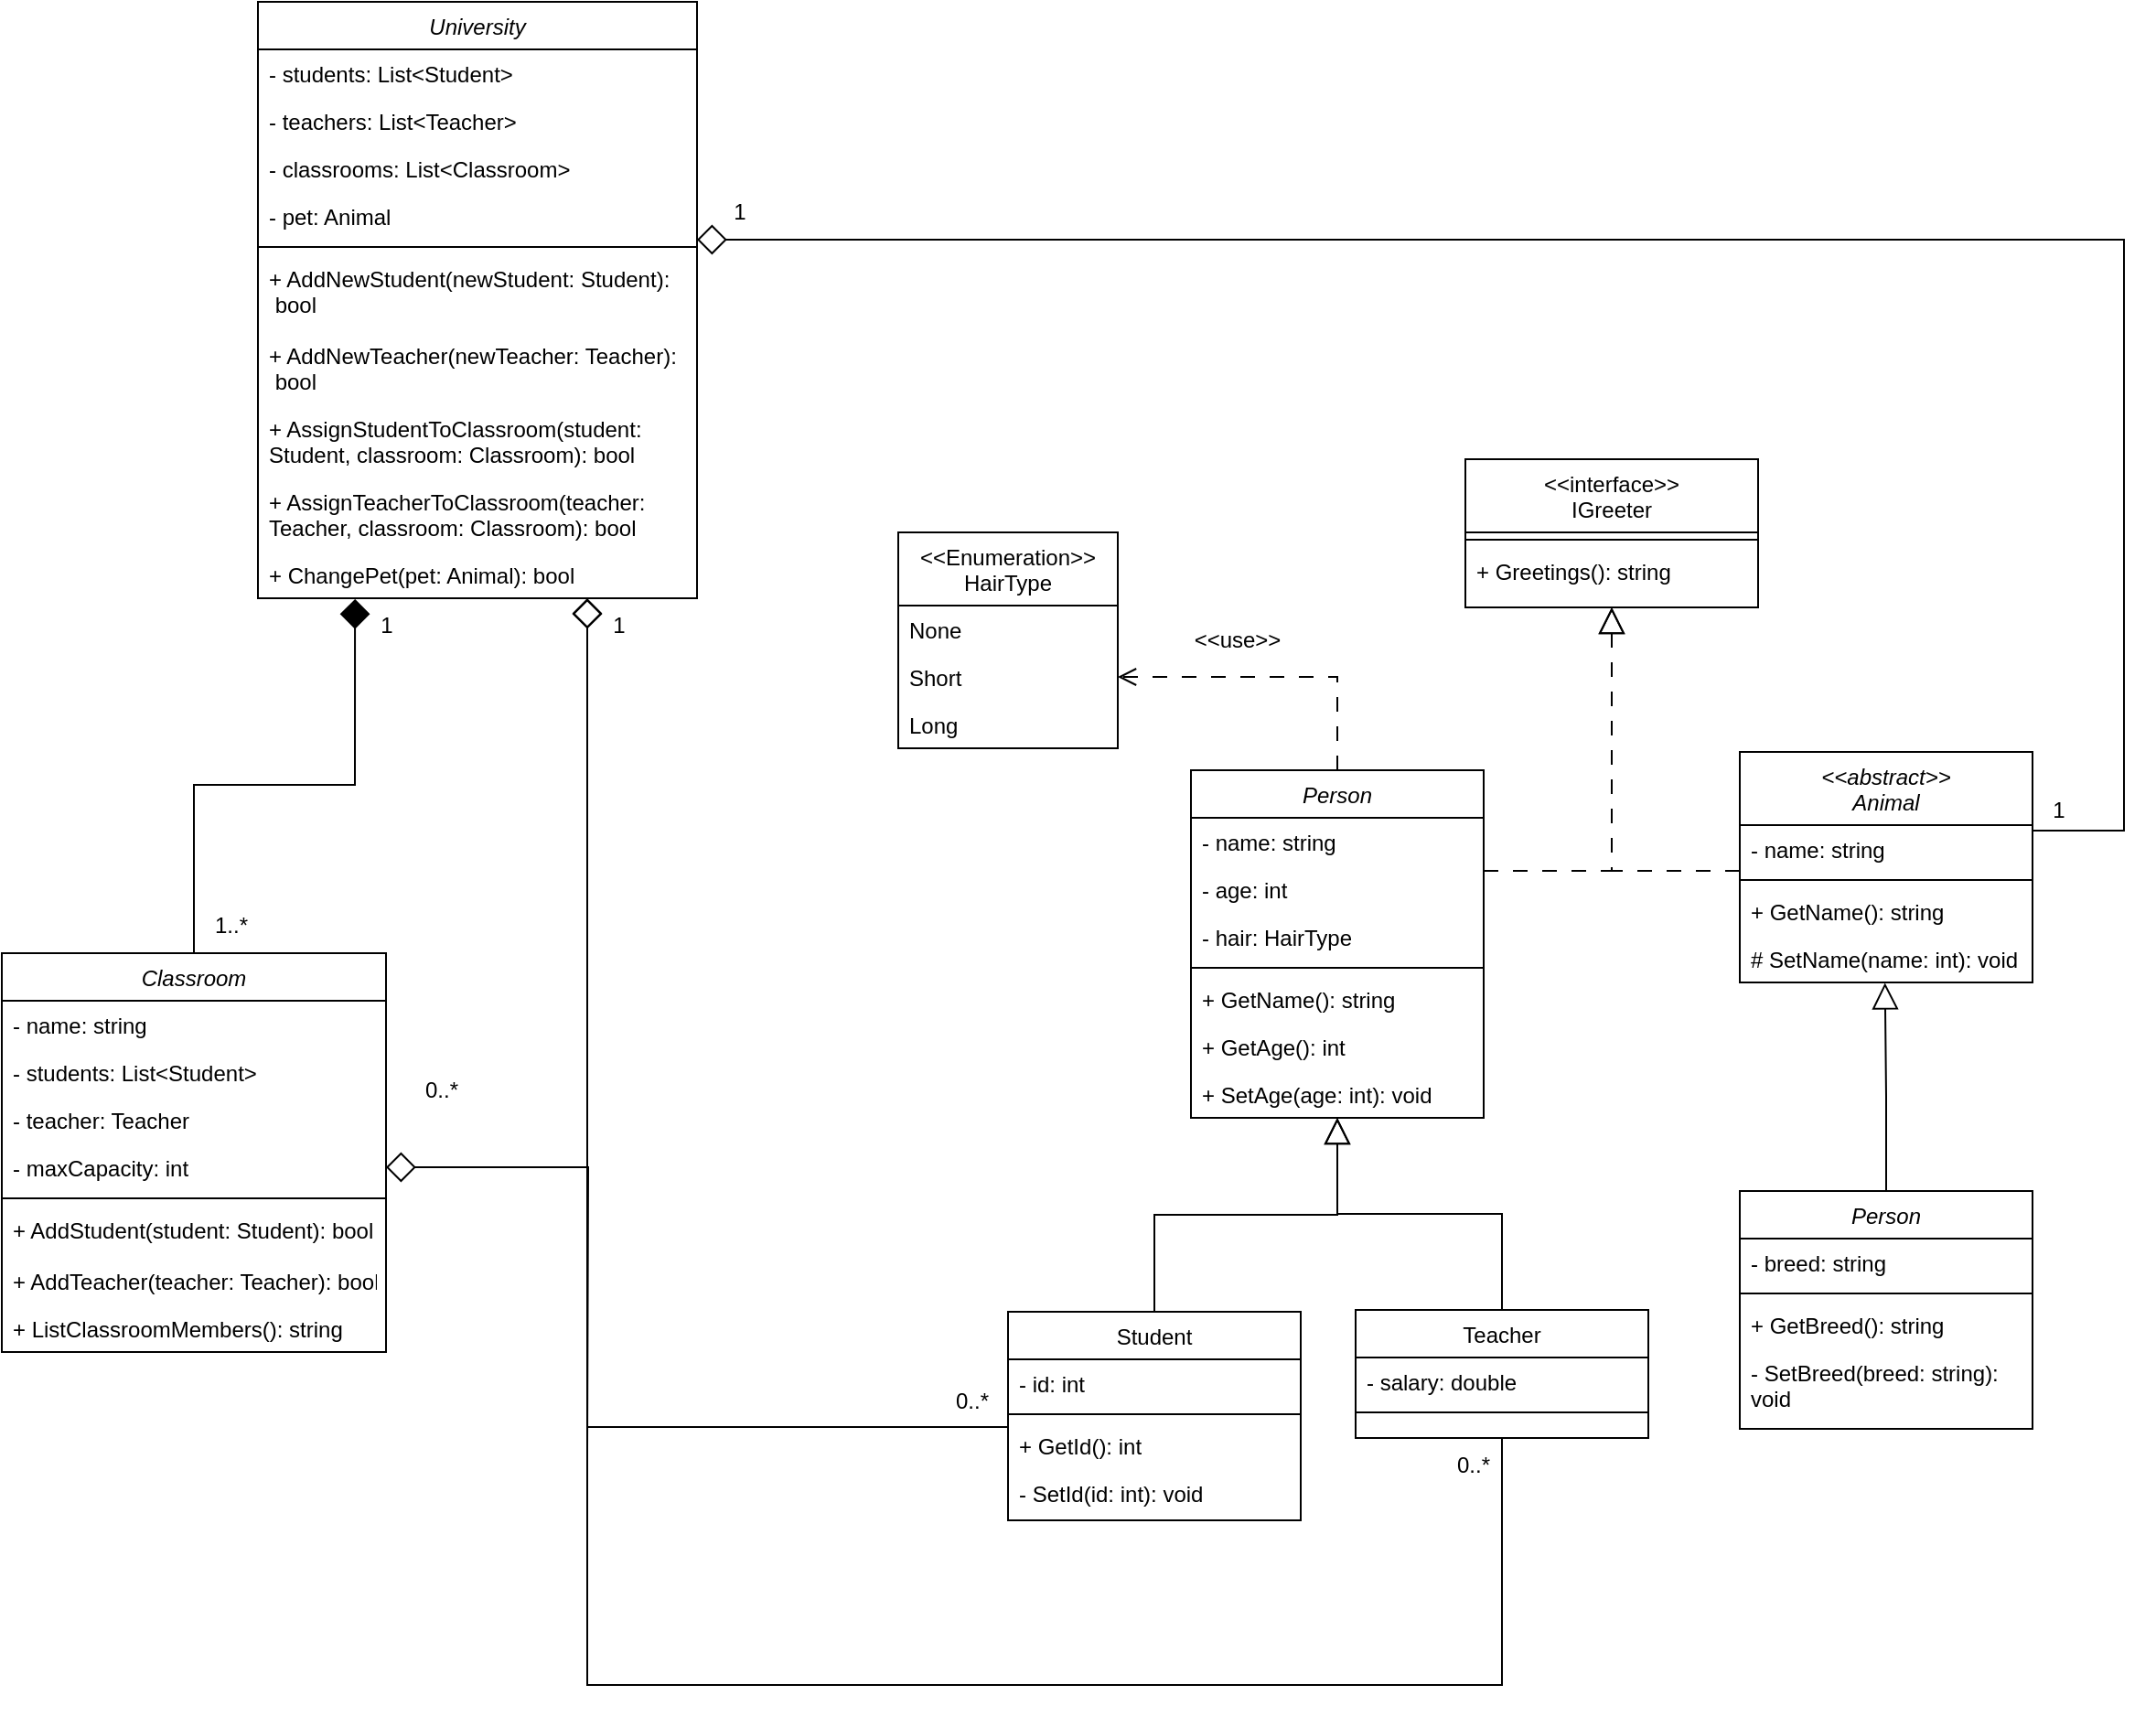 <mxfile version="24.7.16">
  <diagram id="C5RBs43oDa-KdzZeNtuy" name="Page-1">
    <mxGraphModel dx="2474" dy="2099" grid="1" gridSize="10" guides="1" tooltips="1" connect="1" arrows="1" fold="1" page="1" pageScale="1" pageWidth="827" pageHeight="1169" math="0" shadow="0">
      <root>
        <mxCell id="WIyWlLk6GJQsqaUBKTNV-0" />
        <mxCell id="WIyWlLk6GJQsqaUBKTNV-1" parent="WIyWlLk6GJQsqaUBKTNV-0" />
        <mxCell id="NngjzGDdgo0p5zNsiOsF-28" style="edgeStyle=orthogonalEdgeStyle;rounded=0;orthogonalLoop=1;jettySize=auto;html=1;endArrow=open;endFill=0;dashed=1;dashPattern=8 8;endSize=8;" parent="WIyWlLk6GJQsqaUBKTNV-1" source="zkfFHV4jXpPFQw0GAbJ--0" target="NngjzGDdgo0p5zNsiOsF-25" edge="1">
          <mxGeometry relative="1" as="geometry" />
        </mxCell>
        <mxCell id="zkfFHV4jXpPFQw0GAbJ--0" value="Person" style="swimlane;fontStyle=2;align=center;verticalAlign=top;childLayout=stackLayout;horizontal=1;startSize=26;horizontalStack=0;resizeParent=1;resizeLast=0;collapsible=1;marginBottom=0;rounded=0;shadow=0;strokeWidth=1;" parent="WIyWlLk6GJQsqaUBKTNV-1" vertex="1">
          <mxGeometry x="270" y="230" width="160" height="190" as="geometry">
            <mxRectangle x="230" y="140" width="160" height="26" as="alternateBounds" />
          </mxGeometry>
        </mxCell>
        <mxCell id="zkfFHV4jXpPFQw0GAbJ--1" value="- name: string" style="text;align=left;verticalAlign=top;spacingLeft=4;spacingRight=4;overflow=hidden;rotatable=0;points=[[0,0.5],[1,0.5]];portConstraint=eastwest;" parent="zkfFHV4jXpPFQw0GAbJ--0" vertex="1">
          <mxGeometry y="26" width="160" height="26" as="geometry" />
        </mxCell>
        <mxCell id="zkfFHV4jXpPFQw0GAbJ--2" value="- age: int" style="text;align=left;verticalAlign=top;spacingLeft=4;spacingRight=4;overflow=hidden;rotatable=0;points=[[0,0.5],[1,0.5]];portConstraint=eastwest;rounded=0;shadow=0;html=0;" parent="zkfFHV4jXpPFQw0GAbJ--0" vertex="1">
          <mxGeometry y="52" width="160" height="26" as="geometry" />
        </mxCell>
        <mxCell id="zkfFHV4jXpPFQw0GAbJ--3" value="- hair: HairType" style="text;align=left;verticalAlign=top;spacingLeft=4;spacingRight=4;overflow=hidden;rotatable=0;points=[[0,0.5],[1,0.5]];portConstraint=eastwest;rounded=0;shadow=0;html=0;" parent="zkfFHV4jXpPFQw0GAbJ--0" vertex="1">
          <mxGeometry y="78" width="160" height="26" as="geometry" />
        </mxCell>
        <mxCell id="zkfFHV4jXpPFQw0GAbJ--4" value="" style="line;html=1;strokeWidth=1;align=left;verticalAlign=middle;spacingTop=-1;spacingLeft=3;spacingRight=3;rotatable=0;labelPosition=right;points=[];portConstraint=eastwest;" parent="zkfFHV4jXpPFQw0GAbJ--0" vertex="1">
          <mxGeometry y="104" width="160" height="8" as="geometry" />
        </mxCell>
        <mxCell id="zkfFHV4jXpPFQw0GAbJ--5" value="+ GetName(): string" style="text;align=left;verticalAlign=top;spacingLeft=4;spacingRight=4;overflow=hidden;rotatable=0;points=[[0,0.5],[1,0.5]];portConstraint=eastwest;" parent="zkfFHV4jXpPFQw0GAbJ--0" vertex="1">
          <mxGeometry y="112" width="160" height="26" as="geometry" />
        </mxCell>
        <mxCell id="NngjzGDdgo0p5zNsiOsF-0" value="+ GetAge(): int" style="text;align=left;verticalAlign=top;spacingLeft=4;spacingRight=4;overflow=hidden;rotatable=0;points=[[0,0.5],[1,0.5]];portConstraint=eastwest;" parent="zkfFHV4jXpPFQw0GAbJ--0" vertex="1">
          <mxGeometry y="138" width="160" height="26" as="geometry" />
        </mxCell>
        <mxCell id="NngjzGDdgo0p5zNsiOsF-1" value="+ SetAge(age: int): void" style="text;align=left;verticalAlign=top;spacingLeft=4;spacingRight=4;overflow=hidden;rotatable=0;points=[[0,0.5],[1,0.5]];portConstraint=eastwest;" parent="zkfFHV4jXpPFQw0GAbJ--0" vertex="1">
          <mxGeometry y="164" width="160" height="26" as="geometry" />
        </mxCell>
        <mxCell id="zkfFHV4jXpPFQw0GAbJ--6" value="Student" style="swimlane;fontStyle=0;align=center;verticalAlign=top;childLayout=stackLayout;horizontal=1;startSize=26;horizontalStack=0;resizeParent=1;resizeLast=0;collapsible=1;marginBottom=0;rounded=0;shadow=0;strokeWidth=1;" parent="WIyWlLk6GJQsqaUBKTNV-1" vertex="1">
          <mxGeometry x="170" y="526" width="160" height="114" as="geometry">
            <mxRectangle x="130" y="380" width="160" height="26" as="alternateBounds" />
          </mxGeometry>
        </mxCell>
        <mxCell id="zkfFHV4jXpPFQw0GAbJ--7" value="- id: int" style="text;align=left;verticalAlign=top;spacingLeft=4;spacingRight=4;overflow=hidden;rotatable=0;points=[[0,0.5],[1,0.5]];portConstraint=eastwest;" parent="zkfFHV4jXpPFQw0GAbJ--6" vertex="1">
          <mxGeometry y="26" width="160" height="26" as="geometry" />
        </mxCell>
        <mxCell id="zkfFHV4jXpPFQw0GAbJ--9" value="" style="line;html=1;strokeWidth=1;align=left;verticalAlign=middle;spacingTop=-1;spacingLeft=3;spacingRight=3;rotatable=0;labelPosition=right;points=[];portConstraint=eastwest;" parent="zkfFHV4jXpPFQw0GAbJ--6" vertex="1">
          <mxGeometry y="52" width="160" height="8" as="geometry" />
        </mxCell>
        <mxCell id="NngjzGDdgo0p5zNsiOsF-45" value="+ GetId(): int" style="text;align=left;verticalAlign=top;spacingLeft=4;spacingRight=4;overflow=hidden;rotatable=0;points=[[0,0.5],[1,0.5]];portConstraint=eastwest;" parent="zkfFHV4jXpPFQw0GAbJ--6" vertex="1">
          <mxGeometry y="60" width="160" height="26" as="geometry" />
        </mxCell>
        <mxCell id="zkfFHV4jXpPFQw0GAbJ--11" value="- SetId(id: int): void" style="text;align=left;verticalAlign=top;spacingLeft=4;spacingRight=4;overflow=hidden;rotatable=0;points=[[0,0.5],[1,0.5]];portConstraint=eastwest;" parent="zkfFHV4jXpPFQw0GAbJ--6" vertex="1">
          <mxGeometry y="86" width="160" height="26" as="geometry" />
        </mxCell>
        <mxCell id="zkfFHV4jXpPFQw0GAbJ--12" value="" style="endArrow=block;endSize=12;endFill=0;shadow=0;strokeWidth=1;rounded=0;curved=0;edgeStyle=elbowEdgeStyle;elbow=vertical;" parent="WIyWlLk6GJQsqaUBKTNV-1" source="zkfFHV4jXpPFQw0GAbJ--6" target="zkfFHV4jXpPFQw0GAbJ--0" edge="1">
          <mxGeometry width="160" relative="1" as="geometry">
            <mxPoint x="250" y="313" as="sourcePoint" />
            <mxPoint x="250" y="313" as="targetPoint" />
          </mxGeometry>
        </mxCell>
        <mxCell id="zkfFHV4jXpPFQw0GAbJ--13" value="Teacher" style="swimlane;fontStyle=0;align=center;verticalAlign=top;childLayout=stackLayout;horizontal=1;startSize=26;horizontalStack=0;resizeParent=1;resizeLast=0;collapsible=1;marginBottom=0;rounded=0;shadow=0;strokeWidth=1;" parent="WIyWlLk6GJQsqaUBKTNV-1" vertex="1">
          <mxGeometry x="360" y="525" width="160" height="70" as="geometry">
            <mxRectangle x="340" y="380" width="170" height="26" as="alternateBounds" />
          </mxGeometry>
        </mxCell>
        <mxCell id="zkfFHV4jXpPFQw0GAbJ--14" value="- salary: double" style="text;align=left;verticalAlign=top;spacingLeft=4;spacingRight=4;overflow=hidden;rotatable=0;points=[[0,0.5],[1,0.5]];portConstraint=eastwest;" parent="zkfFHV4jXpPFQw0GAbJ--13" vertex="1">
          <mxGeometry y="26" width="160" height="26" as="geometry" />
        </mxCell>
        <mxCell id="zkfFHV4jXpPFQw0GAbJ--15" value="" style="line;html=1;strokeWidth=1;align=left;verticalAlign=middle;spacingTop=-1;spacingLeft=3;spacingRight=3;rotatable=0;labelPosition=right;points=[];portConstraint=eastwest;" parent="zkfFHV4jXpPFQw0GAbJ--13" vertex="1">
          <mxGeometry y="52" width="160" height="8" as="geometry" />
        </mxCell>
        <mxCell id="zkfFHV4jXpPFQw0GAbJ--16" value="" style="endArrow=block;endSize=12;endFill=0;shadow=0;strokeWidth=1;rounded=0;curved=0;edgeStyle=elbowEdgeStyle;elbow=vertical;" parent="WIyWlLk6GJQsqaUBKTNV-1" source="zkfFHV4jXpPFQw0GAbJ--13" target="zkfFHV4jXpPFQw0GAbJ--0" edge="1">
          <mxGeometry width="160" relative="1" as="geometry">
            <mxPoint x="260" y="483" as="sourcePoint" />
            <mxPoint x="360" y="381" as="targetPoint" />
          </mxGeometry>
        </mxCell>
        <mxCell id="NngjzGDdgo0p5zNsiOsF-2" value="&lt;&lt;interface&gt;&gt;&#xa;IGreeter" style="swimlane;fontStyle=0;align=center;verticalAlign=top;childLayout=stackLayout;horizontal=1;startSize=40;horizontalStack=0;resizeParent=1;resizeLast=0;collapsible=1;marginBottom=0;rounded=0;shadow=0;strokeWidth=1;" parent="WIyWlLk6GJQsqaUBKTNV-1" vertex="1">
          <mxGeometry x="420" y="60" width="160" height="81" as="geometry">
            <mxRectangle x="340" y="380" width="170" height="26" as="alternateBounds" />
          </mxGeometry>
        </mxCell>
        <mxCell id="NngjzGDdgo0p5zNsiOsF-4" value="" style="line;html=1;strokeWidth=1;align=left;verticalAlign=middle;spacingTop=-1;spacingLeft=3;spacingRight=3;rotatable=0;labelPosition=right;points=[];portConstraint=eastwest;" parent="NngjzGDdgo0p5zNsiOsF-2" vertex="1">
          <mxGeometry y="40" width="160" height="8" as="geometry" />
        </mxCell>
        <mxCell id="NngjzGDdgo0p5zNsiOsF-3" value="+ Greetings(): string" style="text;align=left;verticalAlign=top;spacingLeft=4;spacingRight=4;overflow=hidden;rotatable=0;points=[[0,0.5],[1,0.5]];portConstraint=eastwest;" parent="NngjzGDdgo0p5zNsiOsF-2" vertex="1">
          <mxGeometry y="48" width="160" height="24" as="geometry" />
        </mxCell>
        <mxCell id="NngjzGDdgo0p5zNsiOsF-9" style="edgeStyle=orthogonalEdgeStyle;rounded=0;orthogonalLoop=1;jettySize=auto;html=1;endArrow=block;endFill=0;startSize=6;endSize=12;dashed=1;dashPattern=8 8;" parent="WIyWlLk6GJQsqaUBKTNV-1" edge="1">
          <mxGeometry relative="1" as="geometry">
            <mxPoint x="430" y="285" as="sourcePoint" />
            <mxPoint x="500" y="141" as="targetPoint" />
            <Array as="points">
              <mxPoint x="500" y="285" />
            </Array>
          </mxGeometry>
        </mxCell>
        <mxCell id="NngjzGDdgo0p5zNsiOsF-10" value="&lt;&lt;abstract&gt;&gt;&#xa;Animal" style="swimlane;fontStyle=2;align=center;verticalAlign=top;childLayout=stackLayout;horizontal=1;startSize=40;horizontalStack=0;resizeParent=1;resizeLast=0;collapsible=1;marginBottom=0;rounded=0;shadow=0;strokeWidth=1;" parent="WIyWlLk6GJQsqaUBKTNV-1" vertex="1">
          <mxGeometry x="570" y="220" width="160" height="126" as="geometry">
            <mxRectangle x="230" y="140" width="160" height="26" as="alternateBounds" />
          </mxGeometry>
        </mxCell>
        <mxCell id="NngjzGDdgo0p5zNsiOsF-11" value="- name: string" style="text;align=left;verticalAlign=top;spacingLeft=4;spacingRight=4;overflow=hidden;rotatable=0;points=[[0,0.5],[1,0.5]];portConstraint=eastwest;" parent="NngjzGDdgo0p5zNsiOsF-10" vertex="1">
          <mxGeometry y="40" width="160" height="26" as="geometry" />
        </mxCell>
        <mxCell id="NngjzGDdgo0p5zNsiOsF-32" style="edgeStyle=orthogonalEdgeStyle;rounded=0;orthogonalLoop=1;jettySize=auto;html=1;exitX=0;exitY=0.5;exitDx=0;exitDy=0;dashed=1;dashPattern=8 8;endArrow=block;endFill=0;entryX=0.5;entryY=1;entryDx=0;entryDy=0;endSize=12;" parent="NngjzGDdgo0p5zNsiOsF-10" target="NngjzGDdgo0p5zNsiOsF-2" edge="1">
          <mxGeometry relative="1" as="geometry">
            <mxPoint x="-80" y="65" as="targetPoint" />
            <mxPoint y="65" as="sourcePoint" />
            <Array as="points">
              <mxPoint x="-70" y="65" />
            </Array>
          </mxGeometry>
        </mxCell>
        <mxCell id="NngjzGDdgo0p5zNsiOsF-14" value="" style="line;html=1;strokeWidth=1;align=left;verticalAlign=middle;spacingTop=-1;spacingLeft=3;spacingRight=3;rotatable=0;labelPosition=right;points=[];portConstraint=eastwest;" parent="NngjzGDdgo0p5zNsiOsF-10" vertex="1">
          <mxGeometry y="66" width="160" height="8" as="geometry" />
        </mxCell>
        <mxCell id="NngjzGDdgo0p5zNsiOsF-15" value="+ GetName(): string" style="text;align=left;verticalAlign=top;spacingLeft=4;spacingRight=4;overflow=hidden;rotatable=0;points=[[0,0.5],[1,0.5]];portConstraint=eastwest;" parent="NngjzGDdgo0p5zNsiOsF-10" vertex="1">
          <mxGeometry y="74" width="160" height="26" as="geometry" />
        </mxCell>
        <mxCell id="NngjzGDdgo0p5zNsiOsF-17" value="# SetName(name: int): void" style="text;align=left;verticalAlign=top;spacingLeft=4;spacingRight=4;overflow=hidden;rotatable=0;points=[[0,0.5],[1,0.5]];portConstraint=eastwest;" parent="NngjzGDdgo0p5zNsiOsF-10" vertex="1">
          <mxGeometry y="100" width="160" height="26" as="geometry" />
        </mxCell>
        <mxCell id="NngjzGDdgo0p5zNsiOsF-22" value="&lt;&lt;Enumeration&gt;&gt;&#xa;HairType" style="swimlane;fontStyle=0;align=center;verticalAlign=top;childLayout=stackLayout;horizontal=1;startSize=40;horizontalStack=0;resizeParent=1;resizeLast=0;collapsible=1;marginBottom=0;rounded=0;shadow=0;strokeWidth=1;" parent="WIyWlLk6GJQsqaUBKTNV-1" vertex="1">
          <mxGeometry x="110" y="100" width="120" height="118" as="geometry">
            <mxRectangle x="340" y="380" width="170" height="26" as="alternateBounds" />
          </mxGeometry>
        </mxCell>
        <mxCell id="NngjzGDdgo0p5zNsiOsF-23" value="None" style="text;align=left;verticalAlign=top;spacingLeft=4;spacingRight=4;overflow=hidden;rotatable=0;points=[[0,0.5],[1,0.5]];portConstraint=eastwest;" parent="NngjzGDdgo0p5zNsiOsF-22" vertex="1">
          <mxGeometry y="40" width="120" height="26" as="geometry" />
        </mxCell>
        <mxCell id="NngjzGDdgo0p5zNsiOsF-25" value="Short" style="text;align=left;verticalAlign=top;spacingLeft=4;spacingRight=4;overflow=hidden;rotatable=0;points=[[0,0.5],[1,0.5]];portConstraint=eastwest;" parent="NngjzGDdgo0p5zNsiOsF-22" vertex="1">
          <mxGeometry y="66" width="120" height="26" as="geometry" />
        </mxCell>
        <mxCell id="NngjzGDdgo0p5zNsiOsF-26" value="Long" style="text;align=left;verticalAlign=top;spacingLeft=4;spacingRight=4;overflow=hidden;rotatable=0;points=[[0,0.5],[1,0.5]];portConstraint=eastwest;" parent="NngjzGDdgo0p5zNsiOsF-22" vertex="1">
          <mxGeometry y="92" width="120" height="26" as="geometry" />
        </mxCell>
        <mxCell id="NngjzGDdgo0p5zNsiOsF-29" value="&amp;lt;&amp;lt;use&amp;gt;&amp;gt;" style="text;html=1;align=center;verticalAlign=middle;resizable=0;points=[];autosize=1;strokeColor=none;fillColor=none;" parent="WIyWlLk6GJQsqaUBKTNV-1" vertex="1">
          <mxGeometry x="260" y="144" width="70" height="30" as="geometry" />
        </mxCell>
        <mxCell id="NngjzGDdgo0p5zNsiOsF-33" value="Person" style="swimlane;fontStyle=2;align=center;verticalAlign=top;childLayout=stackLayout;horizontal=1;startSize=26;horizontalStack=0;resizeParent=1;resizeLast=0;collapsible=1;marginBottom=0;rounded=0;shadow=0;strokeWidth=1;" parent="WIyWlLk6GJQsqaUBKTNV-1" vertex="1">
          <mxGeometry x="570" y="460" width="160" height="130" as="geometry">
            <mxRectangle x="230" y="140" width="160" height="26" as="alternateBounds" />
          </mxGeometry>
        </mxCell>
        <mxCell id="NngjzGDdgo0p5zNsiOsF-34" value="- breed: string" style="text;align=left;verticalAlign=top;spacingLeft=4;spacingRight=4;overflow=hidden;rotatable=0;points=[[0,0.5],[1,0.5]];portConstraint=eastwest;" parent="NngjzGDdgo0p5zNsiOsF-33" vertex="1">
          <mxGeometry y="26" width="160" height="26" as="geometry" />
        </mxCell>
        <mxCell id="NngjzGDdgo0p5zNsiOsF-37" value="" style="line;html=1;strokeWidth=1;align=left;verticalAlign=middle;spacingTop=-1;spacingLeft=3;spacingRight=3;rotatable=0;labelPosition=right;points=[];portConstraint=eastwest;" parent="NngjzGDdgo0p5zNsiOsF-33" vertex="1">
          <mxGeometry y="52" width="160" height="8" as="geometry" />
        </mxCell>
        <mxCell id="NngjzGDdgo0p5zNsiOsF-38" value="+ GetBreed(): string" style="text;align=left;verticalAlign=top;spacingLeft=4;spacingRight=4;overflow=hidden;rotatable=0;points=[[0,0.5],[1,0.5]];portConstraint=eastwest;" parent="NngjzGDdgo0p5zNsiOsF-33" vertex="1">
          <mxGeometry y="60" width="160" height="26" as="geometry" />
        </mxCell>
        <mxCell id="NngjzGDdgo0p5zNsiOsF-40" value="- SetBreed(breed: string): &#xa;void" style="text;align=left;verticalAlign=top;spacingLeft=4;spacingRight=4;overflow=hidden;rotatable=0;points=[[0,0.5],[1,0.5]];portConstraint=eastwest;" parent="NngjzGDdgo0p5zNsiOsF-33" vertex="1">
          <mxGeometry y="86" width="160" height="34" as="geometry" />
        </mxCell>
        <mxCell id="NngjzGDdgo0p5zNsiOsF-41" style="edgeStyle=orthogonalEdgeStyle;rounded=0;orthogonalLoop=1;jettySize=auto;html=1;entryX=0.496;entryY=1.008;entryDx=0;entryDy=0;entryPerimeter=0;endArrow=block;endFill=0;endSize=12;" parent="WIyWlLk6GJQsqaUBKTNV-1" source="NngjzGDdgo0p5zNsiOsF-33" target="NngjzGDdgo0p5zNsiOsF-17" edge="1">
          <mxGeometry relative="1" as="geometry" />
        </mxCell>
        <mxCell id="NngjzGDdgo0p5zNsiOsF-69" style="edgeStyle=orthogonalEdgeStyle;rounded=0;orthogonalLoop=1;jettySize=auto;html=1;entryX=1;entryY=0.5;entryDx=0;entryDy=0;endArrow=none;endFill=0;startArrow=diamond;startFill=0;endSize=6;startSize=14;" parent="WIyWlLk6GJQsqaUBKTNV-1" source="NngjzGDdgo0p5zNsiOsF-46" target="NngjzGDdgo0p5zNsiOsF-11" edge="1">
          <mxGeometry relative="1" as="geometry">
            <Array as="points">
              <mxPoint x="780" y="-60" />
              <mxPoint x="780" y="263" />
              <mxPoint x="730" y="263" />
            </Array>
          </mxGeometry>
        </mxCell>
        <mxCell id="NngjzGDdgo0p5zNsiOsF-71" style="edgeStyle=orthogonalEdgeStyle;rounded=0;orthogonalLoop=1;jettySize=auto;html=1;entryX=0.5;entryY=0;entryDx=0;entryDy=0;endArrow=none;endFill=0;startArrow=diamond;startFill=1;startSize=14;exitX=0.221;exitY=1.017;exitDx=0;exitDy=0;exitPerimeter=0;" parent="WIyWlLk6GJQsqaUBKTNV-1" source="NngjzGDdgo0p5zNsiOsF-53" target="NngjzGDdgo0p5zNsiOsF-54" edge="1">
          <mxGeometry relative="1" as="geometry" />
        </mxCell>
        <mxCell id="NngjzGDdgo0p5zNsiOsF-72" style="edgeStyle=orthogonalEdgeStyle;rounded=0;orthogonalLoop=1;jettySize=auto;html=1;entryX=0;entryY=0.5;entryDx=0;entryDy=0;endArrow=none;endFill=0;startArrow=diamond;startFill=0;startSize=14;" parent="WIyWlLk6GJQsqaUBKTNV-1" source="NngjzGDdgo0p5zNsiOsF-46" target="NngjzGDdgo0p5zNsiOsF-45" edge="1">
          <mxGeometry relative="1" as="geometry">
            <Array as="points">
              <mxPoint x="-60" y="589" />
            </Array>
          </mxGeometry>
        </mxCell>
        <mxCell id="NngjzGDdgo0p5zNsiOsF-46" value="University" style="swimlane;fontStyle=2;align=center;verticalAlign=top;childLayout=stackLayout;horizontal=1;startSize=26;horizontalStack=0;resizeParent=1;resizeLast=0;collapsible=1;marginBottom=0;rounded=0;shadow=0;strokeWidth=1;" parent="WIyWlLk6GJQsqaUBKTNV-1" vertex="1">
          <mxGeometry x="-240" y="-190" width="240" height="326" as="geometry">
            <mxRectangle x="230" y="140" width="160" height="26" as="alternateBounds" />
          </mxGeometry>
        </mxCell>
        <mxCell id="NngjzGDdgo0p5zNsiOsF-47" value="- students: List&lt;Student&gt;" style="text;align=left;verticalAlign=top;spacingLeft=4;spacingRight=4;overflow=hidden;rotatable=0;points=[[0,0.5],[1,0.5]];portConstraint=eastwest;" parent="NngjzGDdgo0p5zNsiOsF-46" vertex="1">
          <mxGeometry y="26" width="240" height="26" as="geometry" />
        </mxCell>
        <mxCell id="NngjzGDdgo0p5zNsiOsF-48" value="- teachers: List&lt;Teacher&gt;" style="text;align=left;verticalAlign=top;spacingLeft=4;spacingRight=4;overflow=hidden;rotatable=0;points=[[0,0.5],[1,0.5]];portConstraint=eastwest;rounded=0;shadow=0;html=0;" parent="NngjzGDdgo0p5zNsiOsF-46" vertex="1">
          <mxGeometry y="52" width="240" height="26" as="geometry" />
        </mxCell>
        <mxCell id="NngjzGDdgo0p5zNsiOsF-62" value="- classrooms: List&lt;Classroom&gt;" style="text;align=left;verticalAlign=top;spacingLeft=4;spacingRight=4;overflow=hidden;rotatable=0;points=[[0,0.5],[1,0.5]];portConstraint=eastwest;rounded=0;shadow=0;html=0;" parent="NngjzGDdgo0p5zNsiOsF-46" vertex="1">
          <mxGeometry y="78" width="240" height="26" as="geometry" />
        </mxCell>
        <mxCell id="NngjzGDdgo0p5zNsiOsF-49" value="- pet: Animal" style="text;align=left;verticalAlign=top;spacingLeft=4;spacingRight=4;overflow=hidden;rotatable=0;points=[[0,0.5],[1,0.5]];portConstraint=eastwest;rounded=0;shadow=0;html=0;" parent="NngjzGDdgo0p5zNsiOsF-46" vertex="1">
          <mxGeometry y="104" width="240" height="26" as="geometry" />
        </mxCell>
        <mxCell id="NngjzGDdgo0p5zNsiOsF-50" value="" style="line;html=1;strokeWidth=1;align=left;verticalAlign=middle;spacingTop=-1;spacingLeft=3;spacingRight=3;rotatable=0;labelPosition=right;points=[];portConstraint=eastwest;" parent="NngjzGDdgo0p5zNsiOsF-46" vertex="1">
          <mxGeometry y="130" width="240" height="8" as="geometry" />
        </mxCell>
        <mxCell id="NngjzGDdgo0p5zNsiOsF-63" value="+ AddNewStudent(newStudent: Student):&#xa; bool" style="text;align=left;verticalAlign=top;spacingLeft=4;spacingRight=4;overflow=hidden;rotatable=0;points=[[0,0.5],[1,0.5]];portConstraint=eastwest;" parent="NngjzGDdgo0p5zNsiOsF-46" vertex="1">
          <mxGeometry y="138" width="240" height="42" as="geometry" />
        </mxCell>
        <mxCell id="NngjzGDdgo0p5zNsiOsF-51" value="+ AddNewTeacher(newTeacher: Teacher):&#xa; bool" style="text;align=left;verticalAlign=top;spacingLeft=4;spacingRight=4;overflow=hidden;rotatable=0;points=[[0,0.5],[1,0.5]];portConstraint=eastwest;" parent="NngjzGDdgo0p5zNsiOsF-46" vertex="1">
          <mxGeometry y="180" width="240" height="40" as="geometry" />
        </mxCell>
        <mxCell id="NngjzGDdgo0p5zNsiOsF-65" value="+ AssignStudentToClassroom(student: &#xa;Student, classroom: Classroom): bool" style="text;align=left;verticalAlign=top;spacingLeft=4;spacingRight=4;overflow=hidden;rotatable=0;points=[[0,0.5],[1,0.5]];portConstraint=eastwest;" parent="NngjzGDdgo0p5zNsiOsF-46" vertex="1">
          <mxGeometry y="220" width="240" height="40" as="geometry" />
        </mxCell>
        <mxCell id="NngjzGDdgo0p5zNsiOsF-52" value="+ AssignTeacherToClassroom(teacher: &#xa;Teacher, classroom: Classroom): bool" style="text;align=left;verticalAlign=top;spacingLeft=4;spacingRight=4;overflow=hidden;rotatable=0;points=[[0,0.5],[1,0.5]];portConstraint=eastwest;" parent="NngjzGDdgo0p5zNsiOsF-46" vertex="1">
          <mxGeometry y="260" width="240" height="40" as="geometry" />
        </mxCell>
        <mxCell id="NngjzGDdgo0p5zNsiOsF-53" value="+ ChangePet(pet: Animal): bool" style="text;align=left;verticalAlign=top;spacingLeft=4;spacingRight=4;overflow=hidden;rotatable=0;points=[[0,0.5],[1,0.5]];portConstraint=eastwest;" parent="NngjzGDdgo0p5zNsiOsF-46" vertex="1">
          <mxGeometry y="300" width="240" height="26" as="geometry" />
        </mxCell>
        <mxCell id="NngjzGDdgo0p5zNsiOsF-54" value="Classroom&#xa;" style="swimlane;fontStyle=2;align=center;verticalAlign=top;childLayout=stackLayout;horizontal=1;startSize=26;horizontalStack=0;resizeParent=1;resizeLast=0;collapsible=1;marginBottom=0;rounded=0;shadow=0;strokeWidth=1;" parent="WIyWlLk6GJQsqaUBKTNV-1" vertex="1">
          <mxGeometry x="-380" y="330" width="210" height="218" as="geometry">
            <mxRectangle x="230" y="140" width="160" height="26" as="alternateBounds" />
          </mxGeometry>
        </mxCell>
        <mxCell id="MTvXP94-3t_9uat2Xg4v-0" value="- name: string" style="text;align=left;verticalAlign=top;spacingLeft=4;spacingRight=4;overflow=hidden;rotatable=0;points=[[0,0.5],[1,0.5]];portConstraint=eastwest;" vertex="1" parent="NngjzGDdgo0p5zNsiOsF-54">
          <mxGeometry y="26" width="210" height="26" as="geometry" />
        </mxCell>
        <mxCell id="NngjzGDdgo0p5zNsiOsF-55" value="- students: List&lt;Student&gt;&#xa;" style="text;align=left;verticalAlign=top;spacingLeft=4;spacingRight=4;overflow=hidden;rotatable=0;points=[[0,0.5],[1,0.5]];portConstraint=eastwest;" parent="NngjzGDdgo0p5zNsiOsF-54" vertex="1">
          <mxGeometry y="52" width="210" height="26" as="geometry" />
        </mxCell>
        <mxCell id="NngjzGDdgo0p5zNsiOsF-56" value="- teacher: Teacher" style="text;align=left;verticalAlign=top;spacingLeft=4;spacingRight=4;overflow=hidden;rotatable=0;points=[[0,0.5],[1,0.5]];portConstraint=eastwest;rounded=0;shadow=0;html=0;" parent="NngjzGDdgo0p5zNsiOsF-54" vertex="1">
          <mxGeometry y="78" width="210" height="26" as="geometry" />
        </mxCell>
        <mxCell id="NngjzGDdgo0p5zNsiOsF-81" style="edgeStyle=orthogonalEdgeStyle;rounded=0;orthogonalLoop=1;jettySize=auto;html=1;endArrow=none;endFill=0;startArrow=diamond;startFill=0;startSize=14;" parent="NngjzGDdgo0p5zNsiOsF-54" source="NngjzGDdgo0p5zNsiOsF-57" edge="1">
          <mxGeometry relative="1" as="geometry">
            <mxPoint x="320" y="270" as="targetPoint" />
          </mxGeometry>
        </mxCell>
        <mxCell id="NngjzGDdgo0p5zNsiOsF-57" value="- maxCapacity: int" style="text;align=left;verticalAlign=top;spacingLeft=4;spacingRight=4;overflow=hidden;rotatable=0;points=[[0,0.5],[1,0.5]];portConstraint=eastwest;rounded=0;shadow=0;html=0;" parent="NngjzGDdgo0p5zNsiOsF-54" vertex="1">
          <mxGeometry y="104" width="210" height="26" as="geometry" />
        </mxCell>
        <mxCell id="NngjzGDdgo0p5zNsiOsF-58" value="" style="line;html=1;strokeWidth=1;align=left;verticalAlign=middle;spacingTop=-1;spacingLeft=3;spacingRight=3;rotatable=0;labelPosition=right;points=[];portConstraint=eastwest;" parent="NngjzGDdgo0p5zNsiOsF-54" vertex="1">
          <mxGeometry y="130" width="210" height="8" as="geometry" />
        </mxCell>
        <mxCell id="NngjzGDdgo0p5zNsiOsF-59" value="+ AddStudent(student: Student): bool" style="text;align=left;verticalAlign=top;spacingLeft=4;spacingRight=4;overflow=hidden;rotatable=0;points=[[0,0.5],[1,0.5]];portConstraint=eastwest;" parent="NngjzGDdgo0p5zNsiOsF-54" vertex="1">
          <mxGeometry y="138" width="210" height="28" as="geometry" />
        </mxCell>
        <mxCell id="NngjzGDdgo0p5zNsiOsF-60" value="+ AddTeacher(teacher: Teacher): bool" style="text;align=left;verticalAlign=top;spacingLeft=4;spacingRight=4;overflow=hidden;rotatable=0;points=[[0,0.5],[1,0.5]];portConstraint=eastwest;" parent="NngjzGDdgo0p5zNsiOsF-54" vertex="1">
          <mxGeometry y="166" width="210" height="26" as="geometry" />
        </mxCell>
        <mxCell id="NngjzGDdgo0p5zNsiOsF-68" value="+ ListClassroomMembers(): string" style="text;align=left;verticalAlign=top;spacingLeft=4;spacingRight=4;overflow=hidden;rotatable=0;points=[[0,0.5],[1,0.5]];portConstraint=eastwest;" parent="NngjzGDdgo0p5zNsiOsF-54" vertex="1">
          <mxGeometry y="192" width="210" height="26" as="geometry" />
        </mxCell>
        <mxCell id="NngjzGDdgo0p5zNsiOsF-73" style="edgeStyle=orthogonalEdgeStyle;rounded=0;orthogonalLoop=1;jettySize=auto;html=1;entryX=0.75;entryY=1.015;entryDx=0;entryDy=0;entryPerimeter=0;endArrow=diamond;endFill=0;startSize=8;endSize=14;exitX=0.5;exitY=1;exitDx=0;exitDy=0;" parent="WIyWlLk6GJQsqaUBKTNV-1" source="zkfFHV4jXpPFQw0GAbJ--13" target="NngjzGDdgo0p5zNsiOsF-53" edge="1">
          <mxGeometry relative="1" as="geometry">
            <Array as="points">
              <mxPoint x="440" y="730" />
              <mxPoint x="-60" y="730" />
            </Array>
          </mxGeometry>
        </mxCell>
        <mxCell id="NngjzGDdgo0p5zNsiOsF-74" value="1" style="text;html=1;align=center;verticalAlign=middle;resizable=0;points=[];autosize=1;strokeColor=none;fillColor=none;" parent="WIyWlLk6GJQsqaUBKTNV-1" vertex="1">
          <mxGeometry x="8" y="-90" width="30" height="30" as="geometry" />
        </mxCell>
        <mxCell id="NngjzGDdgo0p5zNsiOsF-75" value="1" style="text;html=1;align=center;verticalAlign=middle;resizable=0;points=[];autosize=1;strokeColor=none;fillColor=none;" parent="WIyWlLk6GJQsqaUBKTNV-1" vertex="1">
          <mxGeometry x="-58" y="136" width="30" height="30" as="geometry" />
        </mxCell>
        <mxCell id="NngjzGDdgo0p5zNsiOsF-76" value="1" style="text;html=1;align=center;verticalAlign=middle;resizable=0;points=[];autosize=1;strokeColor=none;fillColor=none;" parent="WIyWlLk6GJQsqaUBKTNV-1" vertex="1">
          <mxGeometry x="-185" y="136" width="30" height="30" as="geometry" />
        </mxCell>
        <mxCell id="NngjzGDdgo0p5zNsiOsF-77" value="1..*" style="text;html=1;align=center;verticalAlign=middle;resizable=0;points=[];autosize=1;strokeColor=none;fillColor=none;" parent="WIyWlLk6GJQsqaUBKTNV-1" vertex="1">
          <mxGeometry x="-275" y="300" width="40" height="30" as="geometry" />
        </mxCell>
        <mxCell id="NngjzGDdgo0p5zNsiOsF-78" value="0..*" style="text;html=1;align=center;verticalAlign=middle;resizable=0;points=[];autosize=1;strokeColor=none;fillColor=none;" parent="WIyWlLk6GJQsqaUBKTNV-1" vertex="1">
          <mxGeometry x="130" y="560" width="40" height="30" as="geometry" />
        </mxCell>
        <mxCell id="NngjzGDdgo0p5zNsiOsF-79" value="0..*" style="text;html=1;align=center;verticalAlign=middle;resizable=0;points=[];autosize=1;strokeColor=none;fillColor=none;" parent="WIyWlLk6GJQsqaUBKTNV-1" vertex="1">
          <mxGeometry x="404" y="595" width="40" height="30" as="geometry" />
        </mxCell>
        <mxCell id="NngjzGDdgo0p5zNsiOsF-80" value="1" style="text;html=1;align=center;verticalAlign=middle;resizable=0;points=[];autosize=1;strokeColor=none;fillColor=none;" parent="WIyWlLk6GJQsqaUBKTNV-1" vertex="1">
          <mxGeometry x="729" y="237" width="30" height="30" as="geometry" />
        </mxCell>
        <mxCell id="NngjzGDdgo0p5zNsiOsF-82" value="0..*" style="text;html=1;align=center;verticalAlign=middle;resizable=0;points=[];autosize=1;strokeColor=none;fillColor=none;" parent="WIyWlLk6GJQsqaUBKTNV-1" vertex="1">
          <mxGeometry x="-160" y="390" width="40" height="30" as="geometry" />
        </mxCell>
      </root>
    </mxGraphModel>
  </diagram>
</mxfile>

